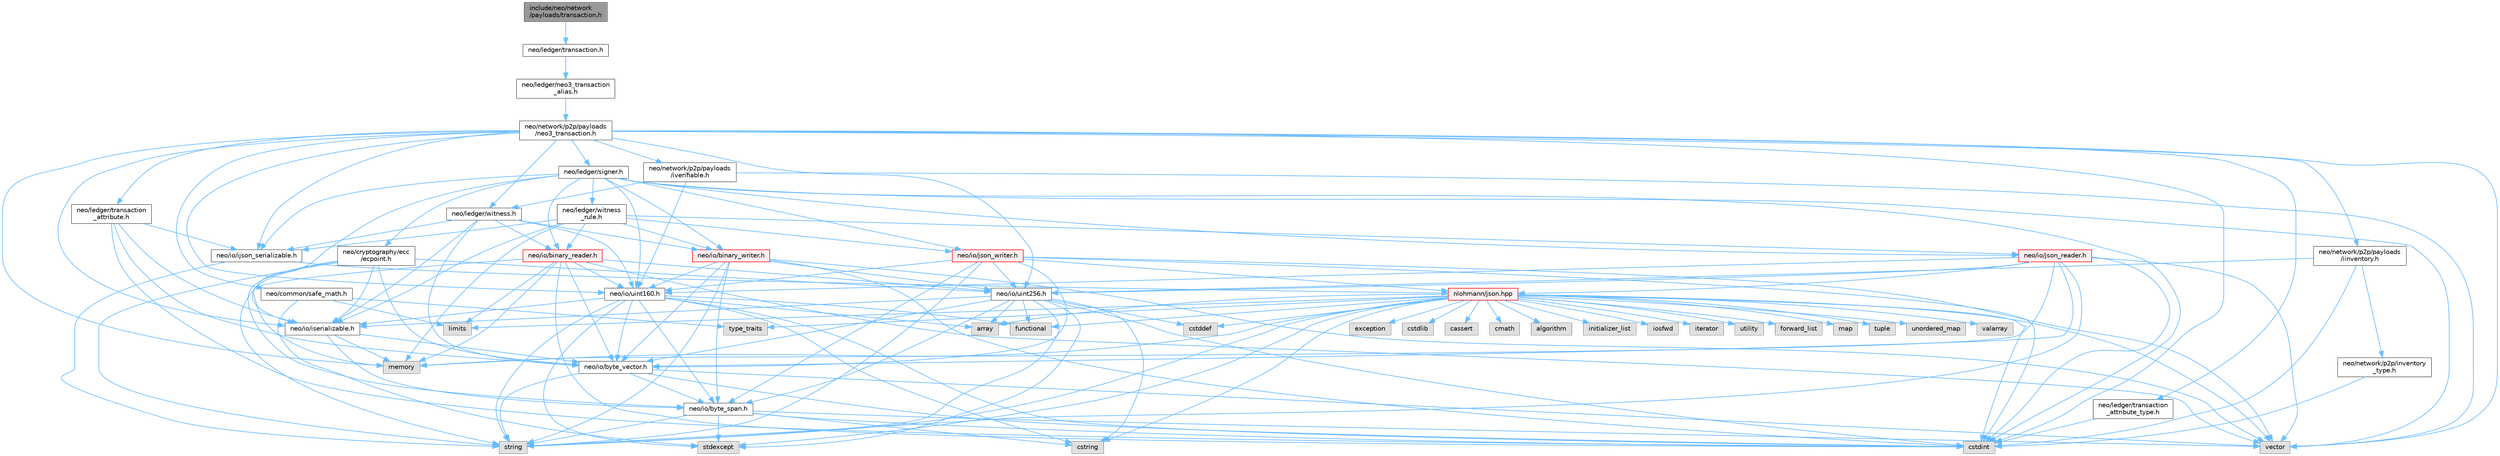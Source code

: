 digraph "include/neo/network/payloads/transaction.h"
{
 // LATEX_PDF_SIZE
  bgcolor="transparent";
  edge [fontname=Helvetica,fontsize=10,labelfontname=Helvetica,labelfontsize=10];
  node [fontname=Helvetica,fontsize=10,shape=box,height=0.2,width=0.4];
  Node1 [id="Node000001",label="include/neo/network\l/payloads/transaction.h",height=0.2,width=0.4,color="gray40", fillcolor="grey60", style="filled", fontcolor="black",tooltip=" "];
  Node1 -> Node2 [id="edge1_Node000001_Node000002",color="steelblue1",style="solid",tooltip=" "];
  Node2 [id="Node000002",label="neo/ledger/transaction.h",height=0.2,width=0.4,color="grey40", fillcolor="white", style="filled",URL="$ledger_2transaction_8h.html",tooltip=" "];
  Node2 -> Node3 [id="edge2_Node000002_Node000003",color="steelblue1",style="solid",tooltip=" "];
  Node3 [id="Node000003",label="neo/ledger/neo3_transaction\l_alias.h",height=0.2,width=0.4,color="grey40", fillcolor="white", style="filled",URL="$neo3__transaction__alias_8h.html",tooltip=" "];
  Node3 -> Node4 [id="edge3_Node000003_Node000004",color="steelblue1",style="solid",tooltip=" "];
  Node4 [id="Node000004",label="neo/network/p2p/payloads\l/neo3_transaction.h",height=0.2,width=0.4,color="grey40", fillcolor="white", style="filled",URL="$neo3__transaction_8h.html",tooltip=" "];
  Node4 -> Node5 [id="edge4_Node000004_Node000005",color="steelblue1",style="solid",tooltip=" "];
  Node5 [id="Node000005",label="neo/common/safe_math.h",height=0.2,width=0.4,color="grey40", fillcolor="white", style="filled",URL="$safe__math_8h.html",tooltip=" "];
  Node5 -> Node6 [id="edge5_Node000005_Node000006",color="steelblue1",style="solid",tooltip=" "];
  Node6 [id="Node000006",label="limits",height=0.2,width=0.4,color="grey60", fillcolor="#E0E0E0", style="filled",tooltip=" "];
  Node5 -> Node7 [id="edge6_Node000005_Node000007",color="steelblue1",style="solid",tooltip=" "];
  Node7 [id="Node000007",label="stdexcept",height=0.2,width=0.4,color="grey60", fillcolor="#E0E0E0", style="filled",tooltip=" "];
  Node5 -> Node8 [id="edge7_Node000005_Node000008",color="steelblue1",style="solid",tooltip=" "];
  Node8 [id="Node000008",label="type_traits",height=0.2,width=0.4,color="grey60", fillcolor="#E0E0E0", style="filled",tooltip=" "];
  Node4 -> Node9 [id="edge8_Node000004_Node000009",color="steelblue1",style="solid",tooltip=" "];
  Node9 [id="Node000009",label="neo/io/ijson_serializable.h",height=0.2,width=0.4,color="grey40", fillcolor="white", style="filled",URL="$ijson__serializable_8h.html",tooltip=" "];
  Node9 -> Node10 [id="edge9_Node000009_Node000010",color="steelblue1",style="solid",tooltip=" "];
  Node10 [id="Node000010",label="nlohmann/json.hpp",height=0.2,width=0.4,color="red", fillcolor="#FFF0F0", style="filled",URL="$json_8hpp.html",tooltip=" "];
  Node10 -> Node11 [id="edge10_Node000010_Node000011",color="steelblue1",style="solid",tooltip=" "];
  Node11 [id="Node000011",label="algorithm",height=0.2,width=0.4,color="grey60", fillcolor="#E0E0E0", style="filled",tooltip=" "];
  Node10 -> Node12 [id="edge11_Node000010_Node000012",color="steelblue1",style="solid",tooltip=" "];
  Node12 [id="Node000012",label="cstddef",height=0.2,width=0.4,color="grey60", fillcolor="#E0E0E0", style="filled",tooltip=" "];
  Node10 -> Node13 [id="edge12_Node000010_Node000013",color="steelblue1",style="solid",tooltip=" "];
  Node13 [id="Node000013",label="functional",height=0.2,width=0.4,color="grey60", fillcolor="#E0E0E0", style="filled",tooltip=" "];
  Node10 -> Node14 [id="edge13_Node000010_Node000014",color="steelblue1",style="solid",tooltip=" "];
  Node14 [id="Node000014",label="initializer_list",height=0.2,width=0.4,color="grey60", fillcolor="#E0E0E0", style="filled",tooltip=" "];
  Node10 -> Node15 [id="edge14_Node000010_Node000015",color="steelblue1",style="solid",tooltip=" "];
  Node15 [id="Node000015",label="iosfwd",height=0.2,width=0.4,color="grey60", fillcolor="#E0E0E0", style="filled",tooltip=" "];
  Node10 -> Node16 [id="edge15_Node000010_Node000016",color="steelblue1",style="solid",tooltip=" "];
  Node16 [id="Node000016",label="iterator",height=0.2,width=0.4,color="grey60", fillcolor="#E0E0E0", style="filled",tooltip=" "];
  Node10 -> Node17 [id="edge16_Node000010_Node000017",color="steelblue1",style="solid",tooltip=" "];
  Node17 [id="Node000017",label="memory",height=0.2,width=0.4,color="grey60", fillcolor="#E0E0E0", style="filled",tooltip=" "];
  Node10 -> Node18 [id="edge17_Node000010_Node000018",color="steelblue1",style="solid",tooltip=" "];
  Node18 [id="Node000018",label="string",height=0.2,width=0.4,color="grey60", fillcolor="#E0E0E0", style="filled",tooltip=" "];
  Node10 -> Node19 [id="edge18_Node000010_Node000019",color="steelblue1",style="solid",tooltip=" "];
  Node19 [id="Node000019",label="utility",height=0.2,width=0.4,color="grey60", fillcolor="#E0E0E0", style="filled",tooltip=" "];
  Node10 -> Node20 [id="edge19_Node000010_Node000020",color="steelblue1",style="solid",tooltip=" "];
  Node20 [id="Node000020",label="vector",height=0.2,width=0.4,color="grey60", fillcolor="#E0E0E0", style="filled",tooltip=" "];
  Node10 -> Node21 [id="edge20_Node000010_Node000021",color="steelblue1",style="solid",tooltip=" "];
  Node21 [id="Node000021",label="array",height=0.2,width=0.4,color="grey60", fillcolor="#E0E0E0", style="filled",tooltip=" "];
  Node10 -> Node22 [id="edge21_Node000010_Node000022",color="steelblue1",style="solid",tooltip=" "];
  Node22 [id="Node000022",label="forward_list",height=0.2,width=0.4,color="grey60", fillcolor="#E0E0E0", style="filled",tooltip=" "];
  Node10 -> Node23 [id="edge22_Node000010_Node000023",color="steelblue1",style="solid",tooltip=" "];
  Node23 [id="Node000023",label="map",height=0.2,width=0.4,color="grey60", fillcolor="#E0E0E0", style="filled",tooltip=" "];
  Node10 -> Node24 [id="edge23_Node000010_Node000024",color="steelblue1",style="solid",tooltip=" "];
  Node24 [id="Node000024",label="tuple",height=0.2,width=0.4,color="grey60", fillcolor="#E0E0E0", style="filled",tooltip=" "];
  Node10 -> Node8 [id="edge24_Node000010_Node000008",color="steelblue1",style="solid",tooltip=" "];
  Node10 -> Node25 [id="edge25_Node000010_Node000025",color="steelblue1",style="solid",tooltip=" "];
  Node25 [id="Node000025",label="unordered_map",height=0.2,width=0.4,color="grey60", fillcolor="#E0E0E0", style="filled",tooltip=" "];
  Node10 -> Node26 [id="edge26_Node000010_Node000026",color="steelblue1",style="solid",tooltip=" "];
  Node26 [id="Node000026",label="valarray",height=0.2,width=0.4,color="grey60", fillcolor="#E0E0E0", style="filled",tooltip=" "];
  Node10 -> Node27 [id="edge27_Node000010_Node000027",color="steelblue1",style="solid",tooltip=" "];
  Node27 [id="Node000027",label="exception",height=0.2,width=0.4,color="grey60", fillcolor="#E0E0E0", style="filled",tooltip=" "];
  Node10 -> Node7 [id="edge28_Node000010_Node000007",color="steelblue1",style="solid",tooltip=" "];
  Node10 -> Node28 [id="edge29_Node000010_Node000028",color="steelblue1",style="solid",tooltip=" "];
  Node28 [id="Node000028",label="cstdint",height=0.2,width=0.4,color="grey60", fillcolor="#E0E0E0", style="filled",tooltip=" "];
  Node10 -> Node29 [id="edge30_Node000010_Node000029",color="steelblue1",style="solid",tooltip=" "];
  Node29 [id="Node000029",label="cstdlib",height=0.2,width=0.4,color="grey60", fillcolor="#E0E0E0", style="filled",tooltip=" "];
  Node10 -> Node30 [id="edge31_Node000010_Node000030",color="steelblue1",style="solid",tooltip=" "];
  Node30 [id="Node000030",label="cassert",height=0.2,width=0.4,color="grey60", fillcolor="#E0E0E0", style="filled",tooltip=" "];
  Node10 -> Node6 [id="edge32_Node000010_Node000006",color="steelblue1",style="solid",tooltip=" "];
  Node10 -> Node31 [id="edge33_Node000010_Node000031",color="steelblue1",style="solid",tooltip=" "];
  Node31 [id="Node000031",label="cstring",height=0.2,width=0.4,color="grey60", fillcolor="#E0E0E0", style="filled",tooltip=" "];
  Node10 -> Node32 [id="edge34_Node000010_Node000032",color="steelblue1",style="solid",tooltip=" "];
  Node32 [id="Node000032",label="cmath",height=0.2,width=0.4,color="grey60", fillcolor="#E0E0E0", style="filled",tooltip=" "];
  Node9 -> Node18 [id="edge35_Node000009_Node000018",color="steelblue1",style="solid",tooltip=" "];
  Node4 -> Node42 [id="edge36_Node000004_Node000042",color="steelblue1",style="solid",tooltip=" "];
  Node42 [id="Node000042",label="neo/io/iserializable.h",height=0.2,width=0.4,color="grey40", fillcolor="white", style="filled",URL="$iserializable_8h.html",tooltip=" "];
  Node42 -> Node43 [id="edge37_Node000042_Node000043",color="steelblue1",style="solid",tooltip=" "];
  Node43 [id="Node000043",label="neo/io/byte_span.h",height=0.2,width=0.4,color="grey40", fillcolor="white", style="filled",URL="$io_2byte__span_8h.html",tooltip=" "];
  Node43 -> Node28 [id="edge38_Node000043_Node000028",color="steelblue1",style="solid",tooltip=" "];
  Node43 -> Node31 [id="edge39_Node000043_Node000031",color="steelblue1",style="solid",tooltip=" "];
  Node43 -> Node7 [id="edge40_Node000043_Node000007",color="steelblue1",style="solid",tooltip=" "];
  Node43 -> Node18 [id="edge41_Node000043_Node000018",color="steelblue1",style="solid",tooltip=" "];
  Node43 -> Node20 [id="edge42_Node000043_Node000020",color="steelblue1",style="solid",tooltip=" "];
  Node42 -> Node44 [id="edge43_Node000042_Node000044",color="steelblue1",style="solid",tooltip=" "];
  Node44 [id="Node000044",label="neo/io/byte_vector.h",height=0.2,width=0.4,color="grey40", fillcolor="white", style="filled",URL="$io_2byte__vector_8h.html",tooltip=" "];
  Node44 -> Node43 [id="edge44_Node000044_Node000043",color="steelblue1",style="solid",tooltip=" "];
  Node44 -> Node28 [id="edge45_Node000044_Node000028",color="steelblue1",style="solid",tooltip=" "];
  Node44 -> Node18 [id="edge46_Node000044_Node000018",color="steelblue1",style="solid",tooltip=" "];
  Node44 -> Node20 [id="edge47_Node000044_Node000020",color="steelblue1",style="solid",tooltip=" "];
  Node42 -> Node17 [id="edge48_Node000042_Node000017",color="steelblue1",style="solid",tooltip=" "];
  Node4 -> Node45 [id="edge49_Node000004_Node000045",color="steelblue1",style="solid",tooltip=" "];
  Node45 [id="Node000045",label="neo/io/uint160.h",height=0.2,width=0.4,color="grey40", fillcolor="white", style="filled",URL="$uint160_8h.html",tooltip=" "];
  Node45 -> Node43 [id="edge50_Node000045_Node000043",color="steelblue1",style="solid",tooltip=" "];
  Node45 -> Node44 [id="edge51_Node000045_Node000044",color="steelblue1",style="solid",tooltip=" "];
  Node45 -> Node42 [id="edge52_Node000045_Node000042",color="steelblue1",style="solid",tooltip=" "];
  Node45 -> Node21 [id="edge53_Node000045_Node000021",color="steelblue1",style="solid",tooltip=" "];
  Node45 -> Node28 [id="edge54_Node000045_Node000028",color="steelblue1",style="solid",tooltip=" "];
  Node45 -> Node31 [id="edge55_Node000045_Node000031",color="steelblue1",style="solid",tooltip=" "];
  Node45 -> Node13 [id="edge56_Node000045_Node000013",color="steelblue1",style="solid",tooltip=" "];
  Node45 -> Node7 [id="edge57_Node000045_Node000007",color="steelblue1",style="solid",tooltip=" "];
  Node45 -> Node18 [id="edge58_Node000045_Node000018",color="steelblue1",style="solid",tooltip=" "];
  Node4 -> Node46 [id="edge59_Node000004_Node000046",color="steelblue1",style="solid",tooltip=" "];
  Node46 [id="Node000046",label="neo/io/uint256.h",height=0.2,width=0.4,color="grey40", fillcolor="white", style="filled",URL="$uint256_8h.html",tooltip=" "];
  Node46 -> Node43 [id="edge60_Node000046_Node000043",color="steelblue1",style="solid",tooltip=" "];
  Node46 -> Node44 [id="edge61_Node000046_Node000044",color="steelblue1",style="solid",tooltip=" "];
  Node46 -> Node42 [id="edge62_Node000046_Node000042",color="steelblue1",style="solid",tooltip=" "];
  Node46 -> Node21 [id="edge63_Node000046_Node000021",color="steelblue1",style="solid",tooltip=" "];
  Node46 -> Node12 [id="edge64_Node000046_Node000012",color="steelblue1",style="solid",tooltip=" "];
  Node46 -> Node28 [id="edge65_Node000046_Node000028",color="steelblue1",style="solid",tooltip=" "];
  Node46 -> Node31 [id="edge66_Node000046_Node000031",color="steelblue1",style="solid",tooltip=" "];
  Node46 -> Node13 [id="edge67_Node000046_Node000013",color="steelblue1",style="solid",tooltip=" "];
  Node46 -> Node7 [id="edge68_Node000046_Node000007",color="steelblue1",style="solid",tooltip=" "];
  Node46 -> Node18 [id="edge69_Node000046_Node000018",color="steelblue1",style="solid",tooltip=" "];
  Node4 -> Node47 [id="edge70_Node000004_Node000047",color="steelblue1",style="solid",tooltip=" "];
  Node47 [id="Node000047",label="neo/ledger/signer.h",height=0.2,width=0.4,color="grey40", fillcolor="white", style="filled",URL="$signer_8h.html",tooltip=" "];
  Node47 -> Node48 [id="edge71_Node000047_Node000048",color="steelblue1",style="solid",tooltip=" "];
  Node48 [id="Node000048",label="neo/cryptography/ecc\l/ecpoint.h",height=0.2,width=0.4,color="grey40", fillcolor="white", style="filled",URL="$ecpoint_8h.html",tooltip=" "];
  Node48 -> Node43 [id="edge72_Node000048_Node000043",color="steelblue1",style="solid",tooltip=" "];
  Node48 -> Node44 [id="edge73_Node000048_Node000044",color="steelblue1",style="solid",tooltip=" "];
  Node48 -> Node42 [id="edge74_Node000048_Node000042",color="steelblue1",style="solid",tooltip=" "];
  Node48 -> Node46 [id="edge75_Node000048_Node000046",color="steelblue1",style="solid",tooltip=" "];
  Node48 -> Node17 [id="edge76_Node000048_Node000017",color="steelblue1",style="solid",tooltip=" "];
  Node48 -> Node18 [id="edge77_Node000048_Node000018",color="steelblue1",style="solid",tooltip=" "];
  Node47 -> Node49 [id="edge78_Node000047_Node000049",color="steelblue1",style="solid",tooltip=" "];
  Node49 [id="Node000049",label="neo/io/binary_reader.h",height=0.2,width=0.4,color="red", fillcolor="#FFF0F0", style="filled",URL="$binary__reader_8h.html",tooltip=" "];
  Node49 -> Node44 [id="edge79_Node000049_Node000044",color="steelblue1",style="solid",tooltip=" "];
  Node49 -> Node45 [id="edge80_Node000049_Node000045",color="steelblue1",style="solid",tooltip=" "];
  Node49 -> Node46 [id="edge81_Node000049_Node000046",color="steelblue1",style="solid",tooltip=" "];
  Node49 -> Node28 [id="edge82_Node000049_Node000028",color="steelblue1",style="solid",tooltip=" "];
  Node49 -> Node6 [id="edge83_Node000049_Node000006",color="steelblue1",style="solid",tooltip=" "];
  Node49 -> Node17 [id="edge84_Node000049_Node000017",color="steelblue1",style="solid",tooltip=" "];
  Node49 -> Node18 [id="edge85_Node000049_Node000018",color="steelblue1",style="solid",tooltip=" "];
  Node49 -> Node20 [id="edge86_Node000049_Node000020",color="steelblue1",style="solid",tooltip=" "];
  Node47 -> Node52 [id="edge87_Node000047_Node000052",color="steelblue1",style="solid",tooltip=" "];
  Node52 [id="Node000052",label="neo/io/binary_writer.h",height=0.2,width=0.4,color="red", fillcolor="#FFF0F0", style="filled",URL="$binary__writer_8h.html",tooltip=" "];
  Node52 -> Node43 [id="edge88_Node000052_Node000043",color="steelblue1",style="solid",tooltip=" "];
  Node52 -> Node44 [id="edge89_Node000052_Node000044",color="steelblue1",style="solid",tooltip=" "];
  Node52 -> Node45 [id="edge90_Node000052_Node000045",color="steelblue1",style="solid",tooltip=" "];
  Node52 -> Node46 [id="edge91_Node000052_Node000046",color="steelblue1",style="solid",tooltip=" "];
  Node52 -> Node28 [id="edge92_Node000052_Node000028",color="steelblue1",style="solid",tooltip=" "];
  Node52 -> Node18 [id="edge93_Node000052_Node000018",color="steelblue1",style="solid",tooltip=" "];
  Node52 -> Node20 [id="edge94_Node000052_Node000020",color="steelblue1",style="solid",tooltip=" "];
  Node47 -> Node9 [id="edge95_Node000047_Node000009",color="steelblue1",style="solid",tooltip=" "];
  Node47 -> Node42 [id="edge96_Node000047_Node000042",color="steelblue1",style="solid",tooltip=" "];
  Node47 -> Node53 [id="edge97_Node000047_Node000053",color="steelblue1",style="solid",tooltip=" "];
  Node53 [id="Node000053",label="neo/io/json_reader.h",height=0.2,width=0.4,color="red", fillcolor="#FFF0F0", style="filled",URL="$json__reader_8h.html",tooltip=" "];
  Node53 -> Node44 [id="edge98_Node000053_Node000044",color="steelblue1",style="solid",tooltip=" "];
  Node53 -> Node45 [id="edge99_Node000053_Node000045",color="steelblue1",style="solid",tooltip=" "];
  Node53 -> Node46 [id="edge100_Node000053_Node000046",color="steelblue1",style="solid",tooltip=" "];
  Node53 -> Node28 [id="edge101_Node000053_Node000028",color="steelblue1",style="solid",tooltip=" "];
  Node53 -> Node17 [id="edge102_Node000053_Node000017",color="steelblue1",style="solid",tooltip=" "];
  Node53 -> Node10 [id="edge103_Node000053_Node000010",color="steelblue1",style="solid",tooltip=" "];
  Node53 -> Node18 [id="edge104_Node000053_Node000018",color="steelblue1",style="solid",tooltip=" "];
  Node53 -> Node20 [id="edge105_Node000053_Node000020",color="steelblue1",style="solid",tooltip=" "];
  Node47 -> Node55 [id="edge106_Node000047_Node000055",color="steelblue1",style="solid",tooltip=" "];
  Node55 [id="Node000055",label="neo/io/json_writer.h",height=0.2,width=0.4,color="red", fillcolor="#FFF0F0", style="filled",URL="$json__writer_8h.html",tooltip=" "];
  Node55 -> Node43 [id="edge107_Node000055_Node000043",color="steelblue1",style="solid",tooltip=" "];
  Node55 -> Node44 [id="edge108_Node000055_Node000044",color="steelblue1",style="solid",tooltip=" "];
  Node55 -> Node45 [id="edge109_Node000055_Node000045",color="steelblue1",style="solid",tooltip=" "];
  Node55 -> Node46 [id="edge110_Node000055_Node000046",color="steelblue1",style="solid",tooltip=" "];
  Node55 -> Node28 [id="edge111_Node000055_Node000028",color="steelblue1",style="solid",tooltip=" "];
  Node55 -> Node10 [id="edge112_Node000055_Node000010",color="steelblue1",style="solid",tooltip=" "];
  Node55 -> Node18 [id="edge113_Node000055_Node000018",color="steelblue1",style="solid",tooltip=" "];
  Node55 -> Node20 [id="edge114_Node000055_Node000020",color="steelblue1",style="solid",tooltip=" "];
  Node47 -> Node45 [id="edge115_Node000047_Node000045",color="steelblue1",style="solid",tooltip=" "];
  Node47 -> Node56 [id="edge116_Node000047_Node000056",color="steelblue1",style="solid",tooltip=" "];
  Node56 [id="Node000056",label="neo/ledger/witness\l_rule.h",height=0.2,width=0.4,color="grey40", fillcolor="white", style="filled",URL="$witness__rule_8h.html",tooltip=" "];
  Node56 -> Node49 [id="edge117_Node000056_Node000049",color="steelblue1",style="solid",tooltip=" "];
  Node56 -> Node52 [id="edge118_Node000056_Node000052",color="steelblue1",style="solid",tooltip=" "];
  Node56 -> Node9 [id="edge119_Node000056_Node000009",color="steelblue1",style="solid",tooltip=" "];
  Node56 -> Node42 [id="edge120_Node000056_Node000042",color="steelblue1",style="solid",tooltip=" "];
  Node56 -> Node53 [id="edge121_Node000056_Node000053",color="steelblue1",style="solid",tooltip=" "];
  Node56 -> Node55 [id="edge122_Node000056_Node000055",color="steelblue1",style="solid",tooltip=" "];
  Node56 -> Node17 [id="edge123_Node000056_Node000017",color="steelblue1",style="solid",tooltip=" "];
  Node47 -> Node28 [id="edge124_Node000047_Node000028",color="steelblue1",style="solid",tooltip=" "];
  Node47 -> Node20 [id="edge125_Node000047_Node000020",color="steelblue1",style="solid",tooltip=" "];
  Node4 -> Node57 [id="edge126_Node000004_Node000057",color="steelblue1",style="solid",tooltip=" "];
  Node57 [id="Node000057",label="neo/ledger/transaction\l_attribute.h",height=0.2,width=0.4,color="grey40", fillcolor="white", style="filled",URL="$transaction__attribute_8h.html",tooltip=" "];
  Node57 -> Node44 [id="edge127_Node000057_Node000044",color="steelblue1",style="solid",tooltip=" "];
  Node57 -> Node9 [id="edge128_Node000057_Node000009",color="steelblue1",style="solid",tooltip=" "];
  Node57 -> Node42 [id="edge129_Node000057_Node000042",color="steelblue1",style="solid",tooltip=" "];
  Node57 -> Node28 [id="edge130_Node000057_Node000028",color="steelblue1",style="solid",tooltip=" "];
  Node4 -> Node58 [id="edge131_Node000004_Node000058",color="steelblue1",style="solid",tooltip=" "];
  Node58 [id="Node000058",label="neo/ledger/transaction\l_attribute_type.h",height=0.2,width=0.4,color="grey40", fillcolor="white", style="filled",URL="$transaction__attribute__type_8h.html",tooltip=" "];
  Node58 -> Node28 [id="edge132_Node000058_Node000028",color="steelblue1",style="solid",tooltip=" "];
  Node4 -> Node59 [id="edge133_Node000004_Node000059",color="steelblue1",style="solid",tooltip=" "];
  Node59 [id="Node000059",label="neo/ledger/witness.h",height=0.2,width=0.4,color="grey40", fillcolor="white", style="filled",URL="$ledger_2witness_8h.html",tooltip=" "];
  Node59 -> Node49 [id="edge134_Node000059_Node000049",color="steelblue1",style="solid",tooltip=" "];
  Node59 -> Node52 [id="edge135_Node000059_Node000052",color="steelblue1",style="solid",tooltip=" "];
  Node59 -> Node44 [id="edge136_Node000059_Node000044",color="steelblue1",style="solid",tooltip=" "];
  Node59 -> Node9 [id="edge137_Node000059_Node000009",color="steelblue1",style="solid",tooltip=" "];
  Node59 -> Node42 [id="edge138_Node000059_Node000042",color="steelblue1",style="solid",tooltip=" "];
  Node59 -> Node45 [id="edge139_Node000059_Node000045",color="steelblue1",style="solid",tooltip=" "];
  Node4 -> Node60 [id="edge140_Node000004_Node000060",color="steelblue1",style="solid",tooltip=" "];
  Node60 [id="Node000060",label="neo/network/p2p/payloads\l/iinventory.h",height=0.2,width=0.4,color="grey40", fillcolor="white", style="filled",URL="$payloads_2iinventory_8h.html",tooltip=" "];
  Node60 -> Node46 [id="edge141_Node000060_Node000046",color="steelblue1",style="solid",tooltip=" "];
  Node60 -> Node61 [id="edge142_Node000060_Node000061",color="steelblue1",style="solid",tooltip=" "];
  Node61 [id="Node000061",label="neo/network/p2p/inventory\l_type.h",height=0.2,width=0.4,color="grey40", fillcolor="white", style="filled",URL="$p2p_2inventory__type_8h.html",tooltip=" "];
  Node61 -> Node28 [id="edge143_Node000061_Node000028",color="steelblue1",style="solid",tooltip=" "];
  Node60 -> Node28 [id="edge144_Node000060_Node000028",color="steelblue1",style="solid",tooltip=" "];
  Node4 -> Node62 [id="edge145_Node000004_Node000062",color="steelblue1",style="solid",tooltip=" "];
  Node62 [id="Node000062",label="neo/network/p2p/payloads\l/iverifiable.h",height=0.2,width=0.4,color="grey40", fillcolor="white", style="filled",URL="$iverifiable_8h.html",tooltip=" "];
  Node62 -> Node45 [id="edge146_Node000062_Node000045",color="steelblue1",style="solid",tooltip=" "];
  Node62 -> Node59 [id="edge147_Node000062_Node000059",color="steelblue1",style="solid",tooltip=" "];
  Node62 -> Node20 [id="edge148_Node000062_Node000020",color="steelblue1",style="solid",tooltip=" "];
  Node4 -> Node28 [id="edge149_Node000004_Node000028",color="steelblue1",style="solid",tooltip=" "];
  Node4 -> Node17 [id="edge150_Node000004_Node000017",color="steelblue1",style="solid",tooltip=" "];
  Node4 -> Node20 [id="edge151_Node000004_Node000020",color="steelblue1",style="solid",tooltip=" "];
}
